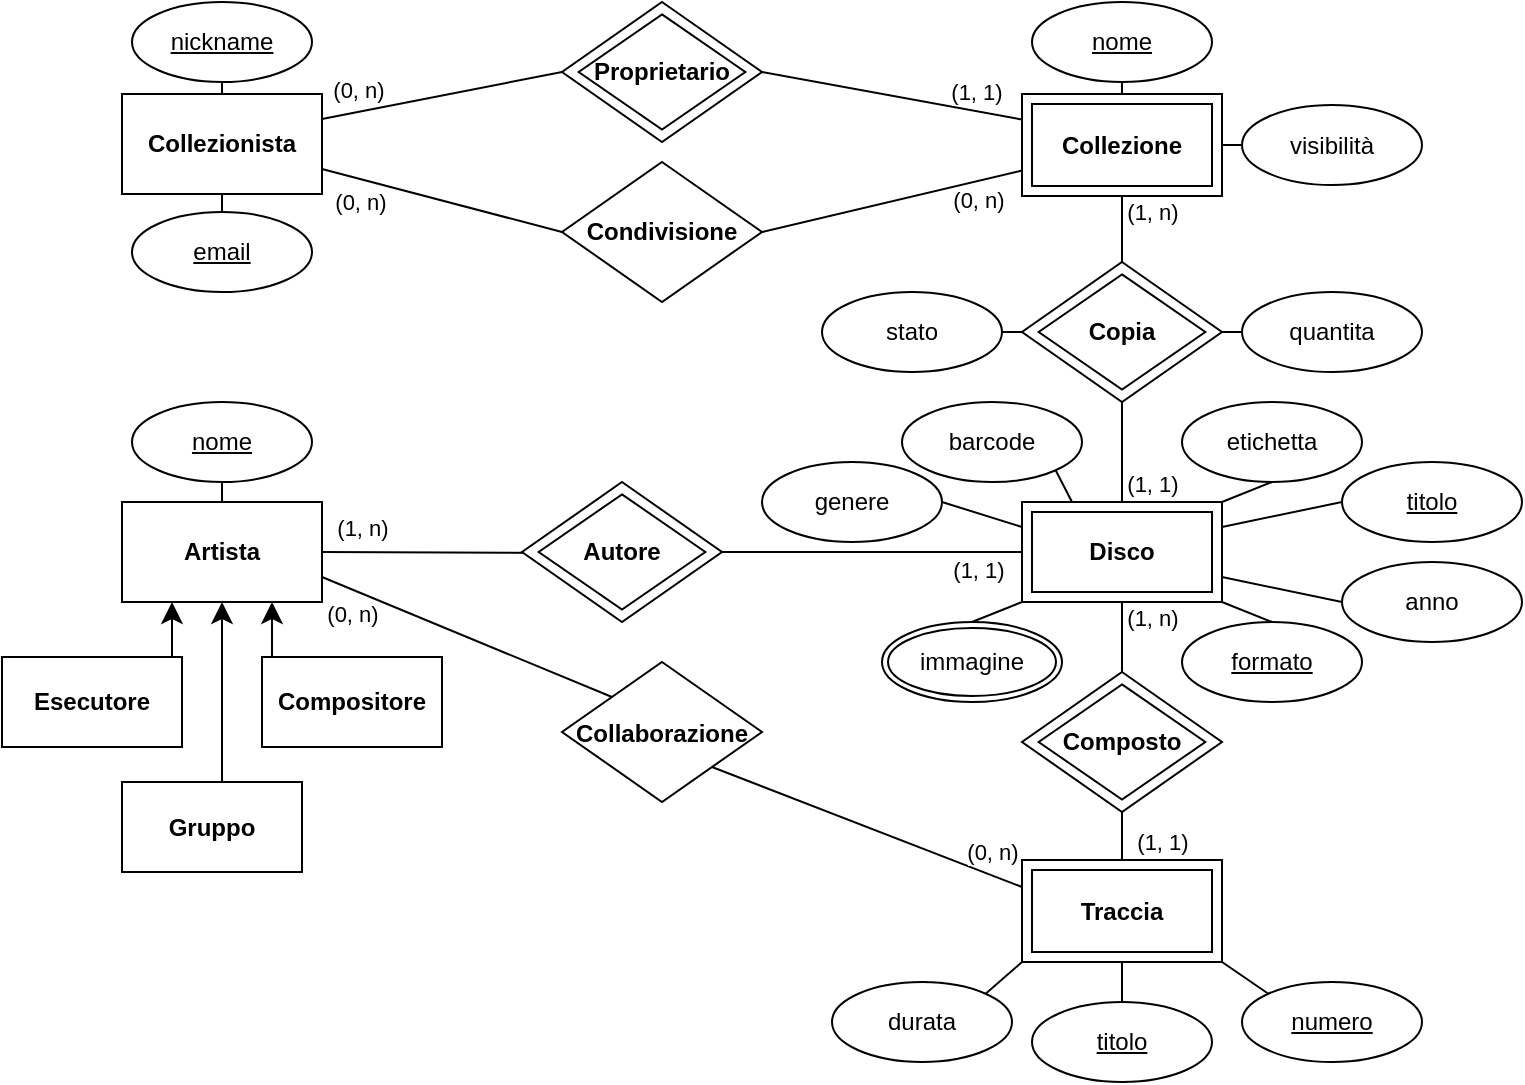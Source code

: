 <mxfile version="21.2.8" type="device">
  <diagram name="Page-1" id="mOuxxqlsxClfAwubohgY">
    <mxGraphModel dx="880" dy="526" grid="1" gridSize="10" guides="1" tooltips="1" connect="1" arrows="1" fold="1" page="1" pageScale="1" pageWidth="850" pageHeight="1100" math="0" shadow="0">
      <root>
        <mxCell id="0" />
        <mxCell id="1" parent="0" />
        <mxCell id="aDQZIw9n2Cmun58OzOLv-1" value="nickname" style="ellipse;whiteSpace=wrap;html=1;align=center;fontStyle=4;" parent="1" vertex="1">
          <mxGeometry x="75" y="30" width="90" height="40" as="geometry" />
        </mxCell>
        <mxCell id="aDQZIw9n2Cmun58OzOLv-2" value="" style="endArrow=none;html=1;rounded=0;entryX=0.5;entryY=1;entryDx=0;entryDy=0;exitX=0.5;exitY=0;exitDx=0;exitDy=0;" parent="1" source="aDQZIw9n2Cmun58OzOLv-3" target="aDQZIw9n2Cmun58OzOLv-1" edge="1">
          <mxGeometry relative="1" as="geometry">
            <mxPoint x="130" y="141" as="sourcePoint" />
            <mxPoint x="100" y="241" as="targetPoint" />
          </mxGeometry>
        </mxCell>
        <mxCell id="aDQZIw9n2Cmun58OzOLv-3" value="" style="html=1;dashed=0;whiteSpace=wrap;" parent="1" vertex="1">
          <mxGeometry x="70" y="76" width="100" height="50" as="geometry" />
        </mxCell>
        <mxCell id="aDQZIw9n2Cmun58OzOLv-4" value="Collezionista" style="text;html=1;strokeColor=none;fillColor=none;align=center;verticalAlign=middle;whiteSpace=wrap;rounded=0;fontStyle=1;fontSize=12;" parent="1" vertex="1">
          <mxGeometry x="90" y="86" width="60" height="30" as="geometry" />
        </mxCell>
        <mxCell id="aDQZIw9n2Cmun58OzOLv-5" value="&lt;u&gt;email&lt;/u&gt;" style="ellipse;whiteSpace=wrap;html=1;align=center;" parent="1" vertex="1">
          <mxGeometry x="75" y="135" width="90" height="40" as="geometry" />
        </mxCell>
        <mxCell id="aDQZIw9n2Cmun58OzOLv-6" value="" style="endArrow=none;html=1;rounded=0;entryX=0.5;entryY=0;entryDx=0;entryDy=0;exitX=0.5;exitY=1;exitDx=0;exitDy=0;" parent="1" source="aDQZIw9n2Cmun58OzOLv-3" target="aDQZIw9n2Cmun58OzOLv-5" edge="1">
          <mxGeometry relative="1" as="geometry">
            <mxPoint x="200" y="106" as="sourcePoint" />
            <mxPoint x="205" y="171" as="targetPoint" />
          </mxGeometry>
        </mxCell>
        <mxCell id="aDQZIw9n2Cmun58OzOLv-7" value="&lt;u&gt;nome&lt;/u&gt;" style="ellipse;whiteSpace=wrap;html=1;align=center;" parent="1" vertex="1">
          <mxGeometry x="525" y="30" width="90" height="40" as="geometry" />
        </mxCell>
        <mxCell id="aDQZIw9n2Cmun58OzOLv-8" value="" style="endArrow=none;html=1;rounded=0;entryX=0.5;entryY=0;entryDx=0;entryDy=0;exitX=0.5;exitY=1;exitDx=0;exitDy=0;" parent="1" source="aDQZIw9n2Cmun58OzOLv-7" target="aDQZIw9n2Cmun58OzOLv-12" edge="1">
          <mxGeometry relative="1" as="geometry">
            <mxPoint x="800" y="115" as="sourcePoint" />
            <mxPoint x="640" y="105" as="targetPoint" />
          </mxGeometry>
        </mxCell>
        <mxCell id="aDQZIw9n2Cmun58OzOLv-9" value="visibilità" style="ellipse;whiteSpace=wrap;html=1;align=center;" parent="1" vertex="1">
          <mxGeometry x="630" y="81.5" width="90" height="40" as="geometry" />
        </mxCell>
        <mxCell id="aDQZIw9n2Cmun58OzOLv-11" value="" style="endArrow=none;html=1;rounded=0;entryX=1;entryY=0.5;entryDx=0;entryDy=0;exitX=0;exitY=0.5;exitDx=0;exitDy=0;" parent="1" source="aDQZIw9n2Cmun58OzOLv-9" target="aDQZIw9n2Cmun58OzOLv-12" edge="1">
          <mxGeometry relative="1" as="geometry">
            <mxPoint x="750" y="70" as="sourcePoint" />
            <mxPoint x="690" y="130" as="targetPoint" />
          </mxGeometry>
        </mxCell>
        <mxCell id="aDQZIw9n2Cmun58OzOLv-12" value="&lt;b&gt;&lt;font style=&quot;font-size: 12px;&quot;&gt;Collezione&lt;/font&gt;&lt;/b&gt;" style="shape=ext;margin=3;double=1;whiteSpace=wrap;html=1;align=center;" parent="1" vertex="1">
          <mxGeometry x="520" y="76" width="100" height="51" as="geometry" />
        </mxCell>
        <mxCell id="aDQZIw9n2Cmun58OzOLv-13" value="" style="group;fontSize=12;" parent="1" vertex="1" connectable="0">
          <mxGeometry x="290" y="110" width="100" height="70" as="geometry" />
        </mxCell>
        <mxCell id="aDQZIw9n2Cmun58OzOLv-14" value="" style="shape=rhombus;html=1;dashed=0;whiteSpace=wrap;perimeter=rhombusPerimeter;" parent="aDQZIw9n2Cmun58OzOLv-13" vertex="1">
          <mxGeometry width="100" height="70" as="geometry" />
        </mxCell>
        <mxCell id="aDQZIw9n2Cmun58OzOLv-15" value="Condivisione" style="text;html=1;strokeColor=none;fillColor=none;align=center;verticalAlign=middle;whiteSpace=wrap;rounded=0;fontStyle=1;fontSize=12;" parent="aDQZIw9n2Cmun58OzOLv-13" vertex="1">
          <mxGeometry x="25" y="22.647" width="50" height="24.706" as="geometry" />
        </mxCell>
        <mxCell id="aDQZIw9n2Cmun58OzOLv-16" value="" style="group" parent="1" vertex="1" connectable="0">
          <mxGeometry x="290" y="30" width="100" height="70" as="geometry" />
        </mxCell>
        <mxCell id="aDQZIw9n2Cmun58OzOLv-17" value="" style="shape=rhombus;html=1;dashed=0;whiteSpace=wrap;perimeter=rhombusPerimeter;" parent="aDQZIw9n2Cmun58OzOLv-16" vertex="1">
          <mxGeometry width="100" height="70" as="geometry" />
        </mxCell>
        <mxCell id="aDQZIw9n2Cmun58OzOLv-18" value="" style="rhombus;whiteSpace=wrap;html=1;" parent="aDQZIw9n2Cmun58OzOLv-16" vertex="1">
          <mxGeometry x="8.333" y="6.176" width="83.333" height="57.647" as="geometry" />
        </mxCell>
        <mxCell id="aDQZIw9n2Cmun58OzOLv-19" value="Proprietario" style="text;html=1;strokeColor=none;fillColor=none;align=center;verticalAlign=middle;whiteSpace=wrap;rounded=0;fontStyle=1;fontSize=12;" parent="aDQZIw9n2Cmun58OzOLv-16" vertex="1">
          <mxGeometry x="25" y="22.647" width="50" height="24.706" as="geometry" />
        </mxCell>
        <mxCell id="aDQZIw9n2Cmun58OzOLv-20" value="" style="endArrow=none;html=1;rounded=0;entryX=1;entryY=0.25;entryDx=0;entryDy=0;exitX=0;exitY=0.5;exitDx=0;exitDy=0;" parent="1" source="aDQZIw9n2Cmun58OzOLv-17" target="aDQZIw9n2Cmun58OzOLv-3" edge="1">
          <mxGeometry relative="1" as="geometry">
            <mxPoint x="310" y="63" as="sourcePoint" />
            <mxPoint x="170" y="89" as="targetPoint" />
          </mxGeometry>
        </mxCell>
        <mxCell id="aDQZIw9n2Cmun58OzOLv-115" value="(0, n)" style="edgeLabel;html=1;align=center;verticalAlign=middle;resizable=0;points=[];" parent="aDQZIw9n2Cmun58OzOLv-20" vertex="1" connectable="0">
          <mxGeometry x="0.687" y="1" relative="1" as="geometry">
            <mxPoint x="-1" y="-12" as="offset" />
          </mxGeometry>
        </mxCell>
        <mxCell id="aDQZIw9n2Cmun58OzOLv-21" value="" style="endArrow=none;html=1;rounded=0;entryX=1;entryY=0.75;entryDx=0;entryDy=0;exitX=0;exitY=0.5;exitDx=0;exitDy=0;" parent="1" source="aDQZIw9n2Cmun58OzOLv-14" target="aDQZIw9n2Cmun58OzOLv-3" edge="1">
          <mxGeometry relative="1" as="geometry">
            <mxPoint x="320" y="73" as="sourcePoint" />
            <mxPoint x="180" y="99" as="targetPoint" />
          </mxGeometry>
        </mxCell>
        <mxCell id="aDQZIw9n2Cmun58OzOLv-116" value="(0, n)" style="edgeLabel;html=1;align=center;verticalAlign=middle;resizable=0;points=[];" parent="aDQZIw9n2Cmun58OzOLv-21" vertex="1" connectable="0">
          <mxGeometry x="0.516" y="4" relative="1" as="geometry">
            <mxPoint x="-9" y="5" as="offset" />
          </mxGeometry>
        </mxCell>
        <mxCell id="aDQZIw9n2Cmun58OzOLv-22" value="" style="endArrow=none;html=1;rounded=0;entryX=0;entryY=0.25;entryDx=0;entryDy=0;exitX=1;exitY=0.5;exitDx=0;exitDy=0;" parent="1" source="aDQZIw9n2Cmun58OzOLv-17" target="aDQZIw9n2Cmun58OzOLv-12" edge="1">
          <mxGeometry relative="1" as="geometry">
            <mxPoint x="330" y="83" as="sourcePoint" />
            <mxPoint x="190" y="109" as="targetPoint" />
          </mxGeometry>
        </mxCell>
        <mxCell id="aDQZIw9n2Cmun58OzOLv-117" value="(1, 1)" style="edgeLabel;html=1;align=center;verticalAlign=middle;resizable=0;points=[];" parent="aDQZIw9n2Cmun58OzOLv-22" vertex="1" connectable="0">
          <mxGeometry x="0.294" y="-1" relative="1" as="geometry">
            <mxPoint x="23" y="-7" as="offset" />
          </mxGeometry>
        </mxCell>
        <mxCell id="aDQZIw9n2Cmun58OzOLv-23" value="" style="endArrow=none;html=1;rounded=0;entryX=1;entryY=0.5;entryDx=0;entryDy=0;exitX=0;exitY=0.75;exitDx=0;exitDy=0;" parent="1" source="aDQZIw9n2Cmun58OzOLv-12" target="aDQZIw9n2Cmun58OzOLv-14" edge="1">
          <mxGeometry relative="1" as="geometry">
            <mxPoint x="340" y="93" as="sourcePoint" />
            <mxPoint x="200" y="119" as="targetPoint" />
          </mxGeometry>
        </mxCell>
        <mxCell id="aDQZIw9n2Cmun58OzOLv-118" value="(0, n)" style="edgeLabel;html=1;align=center;verticalAlign=middle;resizable=0;points=[];" parent="aDQZIw9n2Cmun58OzOLv-23" vertex="1" connectable="0">
          <mxGeometry x="-0.518" y="1" relative="1" as="geometry">
            <mxPoint x="9" y="6" as="offset" />
          </mxGeometry>
        </mxCell>
        <mxCell id="aDQZIw9n2Cmun58OzOLv-24" value="&lt;b&gt;&lt;font style=&quot;font-size: 12px;&quot;&gt;Disco&lt;/font&gt;&lt;/b&gt;" style="shape=ext;margin=3;double=1;whiteSpace=wrap;html=1;align=center;" parent="1" vertex="1">
          <mxGeometry x="520" y="280" width="100" height="50" as="geometry" />
        </mxCell>
        <mxCell id="aDQZIw9n2Cmun58OzOLv-29" value="" style="endArrow=none;html=1;rounded=0;entryX=0.5;entryY=0;entryDx=0;entryDy=0;exitX=0.5;exitY=1;exitDx=0;exitDy=0;" parent="1" source="aDQZIw9n2Cmun58OzOLv-12" edge="1">
          <mxGeometry relative="1" as="geometry">
            <mxPoint x="530" y="124" as="sourcePoint" />
            <mxPoint x="570" y="160" as="targetPoint" />
          </mxGeometry>
        </mxCell>
        <mxCell id="aDQZIw9n2Cmun58OzOLv-123" value="(1, n)" style="edgeLabel;html=1;align=center;verticalAlign=middle;resizable=0;points=[];" parent="aDQZIw9n2Cmun58OzOLv-29" vertex="1" connectable="0">
          <mxGeometry x="-0.455" relative="1" as="geometry">
            <mxPoint x="15" y="-1" as="offset" />
          </mxGeometry>
        </mxCell>
        <mxCell id="aDQZIw9n2Cmun58OzOLv-30" value="" style="endArrow=none;html=1;rounded=0;entryX=0.5;entryY=0;entryDx=0;entryDy=0;exitX=0.5;exitY=1;exitDx=0;exitDy=0;" parent="1" target="aDQZIw9n2Cmun58OzOLv-24" edge="1">
          <mxGeometry relative="1" as="geometry">
            <mxPoint x="570" y="230" as="sourcePoint" />
            <mxPoint x="410" y="165" as="targetPoint" />
          </mxGeometry>
        </mxCell>
        <mxCell id="aDQZIw9n2Cmun58OzOLv-125" value="(1, 1)" style="edgeLabel;html=1;align=center;verticalAlign=middle;resizable=0;points=[];" parent="aDQZIw9n2Cmun58OzOLv-30" vertex="1" connectable="0">
          <mxGeometry x="0.44" y="1" relative="1" as="geometry">
            <mxPoint x="14" y="5" as="offset" />
          </mxGeometry>
        </mxCell>
        <mxCell id="aDQZIw9n2Cmun58OzOLv-31" value="stato" style="ellipse;whiteSpace=wrap;html=1;align=center;" parent="1" vertex="1">
          <mxGeometry x="420" y="175" width="90" height="40" as="geometry" />
        </mxCell>
        <mxCell id="aDQZIw9n2Cmun58OzOLv-32" value="" style="endArrow=none;html=1;rounded=0;entryX=0;entryY=0.5;entryDx=0;entryDy=0;exitX=1;exitY=0.5;exitDx=0;exitDy=0;" parent="1" source="aDQZIw9n2Cmun58OzOLv-31" edge="1">
          <mxGeometry relative="1" as="geometry">
            <mxPoint x="650" y="112" as="sourcePoint" />
            <mxPoint x="520" y="195" as="targetPoint" />
          </mxGeometry>
        </mxCell>
        <mxCell id="aDQZIw9n2Cmun58OzOLv-36" value="genere" style="ellipse;whiteSpace=wrap;html=1;align=center;" parent="1" vertex="1">
          <mxGeometry x="390" y="260" width="90" height="40" as="geometry" />
        </mxCell>
        <mxCell id="aDQZIw9n2Cmun58OzOLv-37" value="barcode" style="ellipse;whiteSpace=wrap;html=1;align=center;" parent="1" vertex="1">
          <mxGeometry x="460" y="230" width="90" height="40" as="geometry" />
        </mxCell>
        <mxCell id="aDQZIw9n2Cmun58OzOLv-39" value="etichetta" style="ellipse;whiteSpace=wrap;html=1;align=center;" parent="1" vertex="1">
          <mxGeometry x="600" y="230" width="90" height="40" as="geometry" />
        </mxCell>
        <mxCell id="aDQZIw9n2Cmun58OzOLv-40" value="anno" style="ellipse;whiteSpace=wrap;html=1;align=center;" parent="1" vertex="1">
          <mxGeometry x="680" y="310" width="90" height="40" as="geometry" />
        </mxCell>
        <mxCell id="aDQZIw9n2Cmun58OzOLv-41" value="&lt;u&gt;formato&lt;/u&gt;" style="ellipse;whiteSpace=wrap;html=1;align=center;" parent="1" vertex="1">
          <mxGeometry x="600" y="340" width="90" height="40" as="geometry" />
        </mxCell>
        <mxCell id="aDQZIw9n2Cmun58OzOLv-42" value="&lt;u&gt;titolo&lt;/u&gt;" style="ellipse;whiteSpace=wrap;html=1;align=center;" parent="1" vertex="1">
          <mxGeometry x="680" y="260" width="90" height="40" as="geometry" />
        </mxCell>
        <mxCell id="aDQZIw9n2Cmun58OzOLv-43" value="" style="endArrow=none;html=1;rounded=0;entryX=1;entryY=0.25;entryDx=0;entryDy=0;exitX=0;exitY=0.5;exitDx=0;exitDy=0;" parent="1" source="aDQZIw9n2Cmun58OzOLv-42" target="aDQZIw9n2Cmun58OzOLv-24" edge="1">
          <mxGeometry relative="1" as="geometry">
            <mxPoint x="650" y="205" as="sourcePoint" />
            <mxPoint x="630" y="205" as="targetPoint" />
          </mxGeometry>
        </mxCell>
        <mxCell id="aDQZIw9n2Cmun58OzOLv-44" value="" style="endArrow=none;html=1;rounded=0;entryX=1;entryY=0.75;entryDx=0;entryDy=0;exitX=0;exitY=0.5;exitDx=0;exitDy=0;" parent="1" source="aDQZIw9n2Cmun58OzOLv-40" target="aDQZIw9n2Cmun58OzOLv-24" edge="1">
          <mxGeometry relative="1" as="geometry">
            <mxPoint x="660" y="215" as="sourcePoint" />
            <mxPoint x="640" y="215" as="targetPoint" />
          </mxGeometry>
        </mxCell>
        <mxCell id="aDQZIw9n2Cmun58OzOLv-45" value="" style="endArrow=none;html=1;rounded=0;entryX=1;entryY=1;entryDx=0;entryDy=0;exitX=0.5;exitY=0;exitDx=0;exitDy=0;" parent="1" source="aDQZIw9n2Cmun58OzOLv-41" target="aDQZIw9n2Cmun58OzOLv-24" edge="1">
          <mxGeometry relative="1" as="geometry">
            <mxPoint x="670" y="225" as="sourcePoint" />
            <mxPoint x="650" y="225" as="targetPoint" />
          </mxGeometry>
        </mxCell>
        <mxCell id="aDQZIw9n2Cmun58OzOLv-47" value="" style="group" parent="1" vertex="1" connectable="0">
          <mxGeometry x="70" y="280" width="100" height="50" as="geometry" />
        </mxCell>
        <mxCell id="aDQZIw9n2Cmun58OzOLv-48" value="" style="html=1;dashed=0;whiteSpace=wrap;" parent="aDQZIw9n2Cmun58OzOLv-47" vertex="1">
          <mxGeometry width="100" height="50" as="geometry" />
        </mxCell>
        <mxCell id="aDQZIw9n2Cmun58OzOLv-49" value="&lt;b style=&quot;font-size: 12px;&quot;&gt;&lt;font style=&quot;font-size: 12px;&quot;&gt;Artista&lt;/font&gt;&lt;/b&gt;" style="text;html=1;strokeColor=none;fillColor=none;align=center;verticalAlign=middle;whiteSpace=wrap;rounded=0;fontSize=12;" parent="aDQZIw9n2Cmun58OzOLv-47" vertex="1">
          <mxGeometry x="20" y="10" width="60" height="30" as="geometry" />
        </mxCell>
        <mxCell id="aDQZIw9n2Cmun58OzOLv-61" value="" style="endArrow=none;html=1;rounded=0;entryX=1;entryY=0.5;entryDx=0;entryDy=0;exitX=0;exitY=0.5;exitDx=0;exitDy=0;" parent="1" target="aDQZIw9n2Cmun58OzOLv-48" edge="1">
          <mxGeometry relative="1" as="geometry">
            <mxPoint x="290" y="305.5" as="sourcePoint" />
            <mxPoint x="160" y="394" as="targetPoint" />
          </mxGeometry>
        </mxCell>
        <mxCell id="aDQZIw9n2Cmun58OzOLv-112" value="(1, n)" style="edgeLabel;html=1;align=center;verticalAlign=middle;resizable=0;points=[];" parent="aDQZIw9n2Cmun58OzOLv-61" vertex="1" connectable="0">
          <mxGeometry x="0.667" y="1" relative="1" as="geometry">
            <mxPoint y="-13" as="offset" />
          </mxGeometry>
        </mxCell>
        <mxCell id="aDQZIw9n2Cmun58OzOLv-62" value="" style="endArrow=none;html=1;rounded=0;entryX=1;entryY=0.5;entryDx=0;entryDy=0;exitX=0;exitY=0.5;exitDx=0;exitDy=0;" parent="1" source="aDQZIw9n2Cmun58OzOLv-24" target="aDQZIw9n2Cmun58OzOLv-67" edge="1">
          <mxGeometry relative="1" as="geometry">
            <mxPoint x="510" y="374" as="sourcePoint" />
            <mxPoint x="390" y="285.5" as="targetPoint" />
          </mxGeometry>
        </mxCell>
        <mxCell id="aDQZIw9n2Cmun58OzOLv-113" value="(1, 1)" style="edgeLabel;html=1;align=center;verticalAlign=middle;resizable=0;points=[];" parent="aDQZIw9n2Cmun58OzOLv-62" vertex="1" connectable="0">
          <mxGeometry x="-0.708" y="2" relative="1" as="geometry">
            <mxPoint y="7" as="offset" />
          </mxGeometry>
        </mxCell>
        <mxCell id="aDQZIw9n2Cmun58OzOLv-66" value="" style="group" parent="1" vertex="1" connectable="0">
          <mxGeometry x="270" y="270" width="100" height="70" as="geometry" />
        </mxCell>
        <mxCell id="aDQZIw9n2Cmun58OzOLv-67" value="" style="shape=rhombus;html=1;dashed=0;whiteSpace=wrap;perimeter=rhombusPerimeter;" parent="aDQZIw9n2Cmun58OzOLv-66" vertex="1">
          <mxGeometry width="100.0" height="70" as="geometry" />
        </mxCell>
        <mxCell id="aDQZIw9n2Cmun58OzOLv-68" value="" style="rhombus;whiteSpace=wrap;html=1;" parent="aDQZIw9n2Cmun58OzOLv-66" vertex="1">
          <mxGeometry x="8.333" y="6.176" width="83.333" height="57.647" as="geometry" />
        </mxCell>
        <mxCell id="aDQZIw9n2Cmun58OzOLv-69" value="Autore" style="text;html=1;strokeColor=none;fillColor=none;align=center;verticalAlign=middle;whiteSpace=wrap;rounded=0;fontStyle=1;fontSize=12;" parent="aDQZIw9n2Cmun58OzOLv-66" vertex="1">
          <mxGeometry x="25.0" y="22.647" width="50.0" height="24.706" as="geometry" />
        </mxCell>
        <mxCell id="aDQZIw9n2Cmun58OzOLv-71" value="&lt;u&gt;nome&lt;/u&gt;" style="ellipse;whiteSpace=wrap;html=1;align=center;" parent="1" vertex="1">
          <mxGeometry x="75" y="230" width="90" height="40" as="geometry" />
        </mxCell>
        <mxCell id="aDQZIw9n2Cmun58OzOLv-72" value="" style="endArrow=none;html=1;rounded=0;entryX=0.5;entryY=1;entryDx=0;entryDy=0;exitX=0.5;exitY=0;exitDx=0;exitDy=0;" parent="1" source="aDQZIw9n2Cmun58OzOLv-48" target="aDQZIw9n2Cmun58OzOLv-71" edge="1">
          <mxGeometry relative="1" as="geometry">
            <mxPoint x="285" y="236" as="sourcePoint" />
            <mxPoint x="370" y="281" as="targetPoint" />
          </mxGeometry>
        </mxCell>
        <mxCell id="aDQZIw9n2Cmun58OzOLv-73" value="" style="group" parent="1" vertex="1" connectable="0">
          <mxGeometry x="140" y="357.5" width="90" height="45" as="geometry" />
        </mxCell>
        <mxCell id="aDQZIw9n2Cmun58OzOLv-74" value="" style="html=1;dashed=0;whiteSpace=wrap;" parent="aDQZIw9n2Cmun58OzOLv-73" vertex="1">
          <mxGeometry width="90" height="45" as="geometry" />
        </mxCell>
        <mxCell id="aDQZIw9n2Cmun58OzOLv-75" value="&lt;b&gt;&lt;font style=&quot;font-size: 12px;&quot;&gt;Compositore&lt;/font&gt;&lt;/b&gt;" style="text;html=1;strokeColor=none;fillColor=none;align=center;verticalAlign=middle;whiteSpace=wrap;rounded=0;" parent="aDQZIw9n2Cmun58OzOLv-73" vertex="1">
          <mxGeometry x="18" y="9" width="54" height="27" as="geometry" />
        </mxCell>
        <mxCell id="aDQZIw9n2Cmun58OzOLv-79" value="" style="edgeStyle=segmentEdgeStyle;endArrow=classic;html=1;curved=0;rounded=0;endSize=8;startSize=8;exitX=0.75;exitY=0;exitDx=0;exitDy=0;entryX=0.25;entryY=1;entryDx=0;entryDy=0;" parent="1" source="aDQZIw9n2Cmun58OzOLv-82" target="aDQZIw9n2Cmun58OzOLv-48" edge="1">
          <mxGeometry width="50" height="50" relative="1" as="geometry">
            <mxPoint x="95" y="429" as="sourcePoint" />
            <mxPoint x="135" y="385" as="targetPoint" />
            <Array as="points">
              <mxPoint x="95" y="358" />
            </Array>
          </mxGeometry>
        </mxCell>
        <mxCell id="aDQZIw9n2Cmun58OzOLv-80" value="" style="edgeStyle=segmentEdgeStyle;endArrow=classic;html=1;curved=0;rounded=0;endSize=8;startSize=8;exitX=0.25;exitY=0;exitDx=0;exitDy=0;entryX=0.75;entryY=1;entryDx=0;entryDy=0;" parent="1" source="aDQZIw9n2Cmun58OzOLv-74" target="aDQZIw9n2Cmun58OzOLv-48" edge="1">
          <mxGeometry width="50" height="50" relative="1" as="geometry">
            <mxPoint x="500" y="430" as="sourcePoint" />
            <mxPoint x="185" y="385" as="targetPoint" />
            <Array as="points">
              <mxPoint x="145" y="358" />
            </Array>
          </mxGeometry>
        </mxCell>
        <mxCell id="aDQZIw9n2Cmun58OzOLv-81" value="" style="group" parent="1" vertex="1" connectable="0">
          <mxGeometry x="10" y="357.5" width="90" height="45" as="geometry" />
        </mxCell>
        <mxCell id="aDQZIw9n2Cmun58OzOLv-82" value="" style="html=1;dashed=0;whiteSpace=wrap;" parent="aDQZIw9n2Cmun58OzOLv-81" vertex="1">
          <mxGeometry width="90" height="45" as="geometry" />
        </mxCell>
        <mxCell id="aDQZIw9n2Cmun58OzOLv-83" value="&lt;b&gt;&lt;font style=&quot;font-size: 12px;&quot;&gt;Esecutore&lt;/font&gt;&lt;/b&gt;" style="text;html=1;strokeColor=none;fillColor=none;align=center;verticalAlign=middle;whiteSpace=wrap;rounded=0;" parent="aDQZIw9n2Cmun58OzOLv-81" vertex="1">
          <mxGeometry x="18" y="9" width="54" height="27" as="geometry" />
        </mxCell>
        <mxCell id="aDQZIw9n2Cmun58OzOLv-85" value="" style="endArrow=none;html=1;rounded=0;entryX=0.25;entryY=0;entryDx=0;entryDy=0;exitX=1;exitY=1;exitDx=0;exitDy=0;" parent="1" source="aDQZIw9n2Cmun58OzOLv-37" target="aDQZIw9n2Cmun58OzOLv-24" edge="1">
          <mxGeometry relative="1" as="geometry">
            <mxPoint x="673" y="274" as="sourcePoint" />
            <mxPoint x="630" y="283" as="targetPoint" />
          </mxGeometry>
        </mxCell>
        <mxCell id="aDQZIw9n2Cmun58OzOLv-94" value="" style="endArrow=none;html=1;rounded=0;entryX=0.5;entryY=1;entryDx=0;entryDy=0;exitX=0.5;exitY=0;exitDx=0;exitDy=0;" parent="1" target="aDQZIw9n2Cmun58OzOLv-24" edge="1">
          <mxGeometry relative="1" as="geometry">
            <mxPoint x="570" y="365" as="sourcePoint" />
            <mxPoint x="453" y="376" as="targetPoint" />
          </mxGeometry>
        </mxCell>
        <mxCell id="aDQZIw9n2Cmun58OzOLv-122" value="(1, n)" style="edgeLabel;html=1;align=center;verticalAlign=middle;resizable=0;points=[];" parent="aDQZIw9n2Cmun58OzOLv-94" vertex="1" connectable="0">
          <mxGeometry x="0.406" y="-1" relative="1" as="geometry">
            <mxPoint x="14" y="-3" as="offset" />
          </mxGeometry>
        </mxCell>
        <mxCell id="aDQZIw9n2Cmun58OzOLv-95" value="(1, 1)" style="endArrow=none;html=1;rounded=0;entryX=0.5;entryY=0;entryDx=0;entryDy=0;exitX=0.5;exitY=1;exitDx=0;exitDy=0;" parent="1" edge="1">
          <mxGeometry x="0.2" y="20" relative="1" as="geometry">
            <mxPoint x="570" y="435" as="sourcePoint" />
            <mxPoint x="570" y="460" as="targetPoint" />
            <mxPoint as="offset" />
          </mxGeometry>
        </mxCell>
        <mxCell id="aDQZIw9n2Cmun58OzOLv-96" value="&lt;u&gt;numero&lt;/u&gt;" style="ellipse;whiteSpace=wrap;html=1;align=center;" parent="1" vertex="1">
          <mxGeometry x="630" y="520" width="90" height="40" as="geometry" />
        </mxCell>
        <mxCell id="aDQZIw9n2Cmun58OzOLv-97" value="&lt;u&gt;titolo&lt;/u&gt;" style="ellipse;whiteSpace=wrap;html=1;align=center;" parent="1" vertex="1">
          <mxGeometry x="525" y="530" width="90" height="40" as="geometry" />
        </mxCell>
        <mxCell id="aDQZIw9n2Cmun58OzOLv-98" value="durata" style="ellipse;whiteSpace=wrap;html=1;align=center;" parent="1" vertex="1">
          <mxGeometry x="425" y="520" width="90" height="40" as="geometry" />
        </mxCell>
        <mxCell id="aDQZIw9n2Cmun58OzOLv-99" value="" style="endArrow=none;html=1;rounded=0;exitX=0.5;exitY=0;exitDx=0;exitDy=0;entryX=0.5;entryY=1;entryDx=0;entryDy=0;" parent="1" source="aDQZIw9n2Cmun58OzOLv-97" edge="1">
          <mxGeometry relative="1" as="geometry">
            <mxPoint x="680" y="490" as="sourcePoint" />
            <mxPoint x="570" y="510" as="targetPoint" />
          </mxGeometry>
        </mxCell>
        <mxCell id="aDQZIw9n2Cmun58OzOLv-100" value="" style="endArrow=none;html=1;rounded=0;entryX=1;entryY=0;entryDx=0;entryDy=0;exitX=0;exitY=1;exitDx=0;exitDy=0;" parent="1" target="aDQZIw9n2Cmun58OzOLv-98" edge="1">
          <mxGeometry relative="1" as="geometry">
            <mxPoint x="520" y="510" as="sourcePoint" />
            <mxPoint x="680" y="579" as="targetPoint" />
          </mxGeometry>
        </mxCell>
        <mxCell id="aDQZIw9n2Cmun58OzOLv-101" value="" style="endArrow=none;html=1;rounded=0;entryX=0;entryY=0;entryDx=0;entryDy=0;exitX=1;exitY=1;exitDx=0;exitDy=0;" parent="1" target="aDQZIw9n2Cmun58OzOLv-96" edge="1">
          <mxGeometry relative="1" as="geometry">
            <mxPoint x="620" y="510" as="sourcePoint" />
            <mxPoint x="740" y="569" as="targetPoint" />
          </mxGeometry>
        </mxCell>
        <mxCell id="aDQZIw9n2Cmun58OzOLv-103" value="" style="endArrow=none;html=1;rounded=0;entryX=1;entryY=0;entryDx=0;entryDy=0;exitX=0.5;exitY=1;exitDx=0;exitDy=0;" parent="1" source="aDQZIw9n2Cmun58OzOLv-39" target="aDQZIw9n2Cmun58OzOLv-24" edge="1">
          <mxGeometry relative="1" as="geometry">
            <mxPoint x="810" y="190" as="sourcePoint" />
            <mxPoint x="717" y="204" as="targetPoint" />
          </mxGeometry>
        </mxCell>
        <mxCell id="aDQZIw9n2Cmun58OzOLv-104" value="" style="endArrow=none;html=1;rounded=0;entryX=1;entryY=0.5;entryDx=0;entryDy=0;exitX=0;exitY=0.25;exitDx=0;exitDy=0;" parent="1" source="aDQZIw9n2Cmun58OzOLv-24" target="aDQZIw9n2Cmun58OzOLv-36" edge="1">
          <mxGeometry relative="1" as="geometry">
            <mxPoint x="450" y="410" as="sourcePoint" />
            <mxPoint x="458" y="426" as="targetPoint" />
          </mxGeometry>
        </mxCell>
        <mxCell id="aDQZIw9n2Cmun58OzOLv-105" value="" style="endArrow=none;html=1;rounded=0;entryX=0.5;entryY=0;entryDx=0;entryDy=0;exitX=0;exitY=1;exitDx=0;exitDy=0;" parent="1" source="aDQZIw9n2Cmun58OzOLv-24" target="aDQZIw9n2Cmun58OzOLv-106" edge="1">
          <mxGeometry relative="1" as="geometry">
            <mxPoint x="370" y="380" as="sourcePoint" />
            <mxPoint x="495" y="340" as="targetPoint" />
          </mxGeometry>
        </mxCell>
        <mxCell id="aDQZIw9n2Cmun58OzOLv-106" value="immagine" style="ellipse;shape=doubleEllipse;margin=3;whiteSpace=wrap;html=1;align=center;" parent="1" vertex="1">
          <mxGeometry x="450" y="340" width="90" height="40" as="geometry" />
        </mxCell>
        <mxCell id="aDQZIw9n2Cmun58OzOLv-107" value="" style="group" parent="1" vertex="1" connectable="0">
          <mxGeometry x="290" y="360" width="100" height="70" as="geometry" />
        </mxCell>
        <mxCell id="aDQZIw9n2Cmun58OzOLv-108" value="" style="shape=rhombus;html=1;dashed=0;whiteSpace=wrap;perimeter=rhombusPerimeter;" parent="aDQZIw9n2Cmun58OzOLv-107" vertex="1">
          <mxGeometry width="100" height="70" as="geometry" />
        </mxCell>
        <mxCell id="aDQZIw9n2Cmun58OzOLv-109" value="&lt;font style=&quot;font-size: 12px;&quot;&gt;Collaborazione&lt;/font&gt;" style="text;html=1;strokeColor=none;fillColor=none;align=center;verticalAlign=middle;whiteSpace=wrap;rounded=0;fontStyle=1;fontSize=14;" parent="aDQZIw9n2Cmun58OzOLv-107" vertex="1">
          <mxGeometry x="25" y="22.647" width="50" height="24.706" as="geometry" />
        </mxCell>
        <mxCell id="aDQZIw9n2Cmun58OzOLv-110" value="" style="endArrow=none;html=1;rounded=0;entryX=1;entryY=1;entryDx=0;entryDy=0;exitX=0;exitY=0.25;exitDx=0;exitDy=0;" parent="1" target="aDQZIw9n2Cmun58OzOLv-108" edge="1">
          <mxGeometry relative="1" as="geometry">
            <mxPoint x="520" y="472.5" as="sourcePoint" />
            <mxPoint x="255" y="414" as="targetPoint" />
          </mxGeometry>
        </mxCell>
        <mxCell id="aDQZIw9n2Cmun58OzOLv-121" value="(0, n)" style="edgeLabel;html=1;align=center;verticalAlign=middle;resizable=0;points=[];" parent="aDQZIw9n2Cmun58OzOLv-110" vertex="1" connectable="0">
          <mxGeometry x="-0.524" y="-2" relative="1" as="geometry">
            <mxPoint x="21" y="-2" as="offset" />
          </mxGeometry>
        </mxCell>
        <mxCell id="aDQZIw9n2Cmun58OzOLv-111" value="" style="endArrow=none;html=1;rounded=0;entryX=0;entryY=0;entryDx=0;entryDy=0;exitX=1;exitY=0.75;exitDx=0;exitDy=0;" parent="1" source="aDQZIw9n2Cmun58OzOLv-48" target="aDQZIw9n2Cmun58OzOLv-108" edge="1">
          <mxGeometry relative="1" as="geometry">
            <mxPoint x="300" y="490" as="sourcePoint" />
            <mxPoint x="165" y="414" as="targetPoint" />
          </mxGeometry>
        </mxCell>
        <mxCell id="aDQZIw9n2Cmun58OzOLv-120" value="(0, n)" style="edgeLabel;html=1;align=center;verticalAlign=middle;resizable=0;points=[];" parent="aDQZIw9n2Cmun58OzOLv-111" vertex="1" connectable="0">
          <mxGeometry x="-0.494" y="1" relative="1" as="geometry">
            <mxPoint x="-22" y="4" as="offset" />
          </mxGeometry>
        </mxCell>
        <mxCell id="pgS3mpEG4ywZ8LMO0lSc-1" value="quantita" style="ellipse;whiteSpace=wrap;html=1;align=center;" parent="1" vertex="1">
          <mxGeometry x="630" y="175" width="90" height="40" as="geometry" />
        </mxCell>
        <mxCell id="pgS3mpEG4ywZ8LMO0lSc-2" value="" style="endArrow=none;html=1;rounded=0;entryX=0;entryY=0.5;entryDx=0;entryDy=0;exitX=1;exitY=0.5;exitDx=0;exitDy=0;" parent="1" target="pgS3mpEG4ywZ8LMO0lSc-1" edge="1">
          <mxGeometry relative="1" as="geometry">
            <mxPoint x="620" y="195" as="sourcePoint" />
            <mxPoint x="530" y="205" as="targetPoint" />
          </mxGeometry>
        </mxCell>
        <mxCell id="pzk7Ca1Z9L2PfAPYYP7N-1" value="" style="edgeStyle=segmentEdgeStyle;endArrow=classic;html=1;curved=0;rounded=0;endSize=8;startSize=8;entryX=0.5;entryY=1;entryDx=0;entryDy=0;exitX=0.5;exitY=0;exitDx=0;exitDy=0;" parent="1" source="pzk7Ca1Z9L2PfAPYYP7N-3" target="aDQZIw9n2Cmun58OzOLv-48" edge="1">
          <mxGeometry width="50" height="50" relative="1" as="geometry">
            <mxPoint x="120" y="420" as="sourcePoint" />
            <mxPoint x="127" y="392" as="targetPoint" />
            <Array as="points">
              <mxPoint x="120" y="420" />
            </Array>
          </mxGeometry>
        </mxCell>
        <mxCell id="pzk7Ca1Z9L2PfAPYYP7N-2" value="" style="group" parent="1" vertex="1" connectable="0">
          <mxGeometry x="70" y="420" width="90" height="45" as="geometry" />
        </mxCell>
        <mxCell id="pzk7Ca1Z9L2PfAPYYP7N-3" value="" style="html=1;dashed=0;whiteSpace=wrap;" parent="pzk7Ca1Z9L2PfAPYYP7N-2" vertex="1">
          <mxGeometry width="90" height="45" as="geometry" />
        </mxCell>
        <mxCell id="pzk7Ca1Z9L2PfAPYYP7N-4" value="&lt;b&gt;&lt;font style=&quot;font-size: 12px;&quot;&gt;Gruppo&lt;/font&gt;&lt;/b&gt;" style="text;html=1;strokeColor=none;fillColor=none;align=center;verticalAlign=middle;whiteSpace=wrap;rounded=0;" parent="pzk7Ca1Z9L2PfAPYYP7N-2" vertex="1">
          <mxGeometry x="18" y="9" width="54" height="27" as="geometry" />
        </mxCell>
        <mxCell id="k17QKt-W3hbX5_YFlYbr-2" value="" style="group" parent="1" vertex="1" connectable="0">
          <mxGeometry x="520" y="160" width="100" height="70" as="geometry" />
        </mxCell>
        <mxCell id="k17QKt-W3hbX5_YFlYbr-3" value="" style="shape=rhombus;html=1;dashed=0;whiteSpace=wrap;perimeter=rhombusPerimeter;" parent="k17QKt-W3hbX5_YFlYbr-2" vertex="1">
          <mxGeometry width="100.0" height="70" as="geometry" />
        </mxCell>
        <mxCell id="k17QKt-W3hbX5_YFlYbr-4" value="" style="rhombus;whiteSpace=wrap;html=1;" parent="k17QKt-W3hbX5_YFlYbr-2" vertex="1">
          <mxGeometry x="8.333" y="6.176" width="83.333" height="57.647" as="geometry" />
        </mxCell>
        <mxCell id="k17QKt-W3hbX5_YFlYbr-5" value="Copia" style="text;html=1;strokeColor=none;fillColor=none;align=center;verticalAlign=middle;whiteSpace=wrap;rounded=0;fontStyle=1;fontSize=12;" parent="k17QKt-W3hbX5_YFlYbr-2" vertex="1">
          <mxGeometry x="25.0" y="22.647" width="50.0" height="24.706" as="geometry" />
        </mxCell>
        <mxCell id="k17QKt-W3hbX5_YFlYbr-8" value="" style="group" parent="1" vertex="1" connectable="0">
          <mxGeometry x="520" y="365" width="100" height="70" as="geometry" />
        </mxCell>
        <mxCell id="k17QKt-W3hbX5_YFlYbr-9" value="" style="shape=rhombus;html=1;dashed=0;whiteSpace=wrap;perimeter=rhombusPerimeter;" parent="k17QKt-W3hbX5_YFlYbr-8" vertex="1">
          <mxGeometry width="100.0" height="70" as="geometry" />
        </mxCell>
        <mxCell id="k17QKt-W3hbX5_YFlYbr-10" value="" style="rhombus;whiteSpace=wrap;html=1;" parent="k17QKt-W3hbX5_YFlYbr-8" vertex="1">
          <mxGeometry x="8.333" y="6.176" width="83.333" height="57.647" as="geometry" />
        </mxCell>
        <mxCell id="k17QKt-W3hbX5_YFlYbr-11" value="Composto" style="text;html=1;strokeColor=none;fillColor=none;align=center;verticalAlign=middle;whiteSpace=wrap;rounded=0;fontStyle=1;fontSize=12;" parent="k17QKt-W3hbX5_YFlYbr-8" vertex="1">
          <mxGeometry x="25.0" y="22.647" width="50.0" height="24.706" as="geometry" />
        </mxCell>
        <mxCell id="k17QKt-W3hbX5_YFlYbr-12" value="&lt;b&gt;&lt;font style=&quot;font-size: 12px;&quot;&gt;Traccia&lt;/font&gt;&lt;/b&gt;" style="shape=ext;margin=3;double=1;whiteSpace=wrap;html=1;align=center;" parent="1" vertex="1">
          <mxGeometry x="520" y="459" width="100" height="51" as="geometry" />
        </mxCell>
      </root>
    </mxGraphModel>
  </diagram>
</mxfile>
